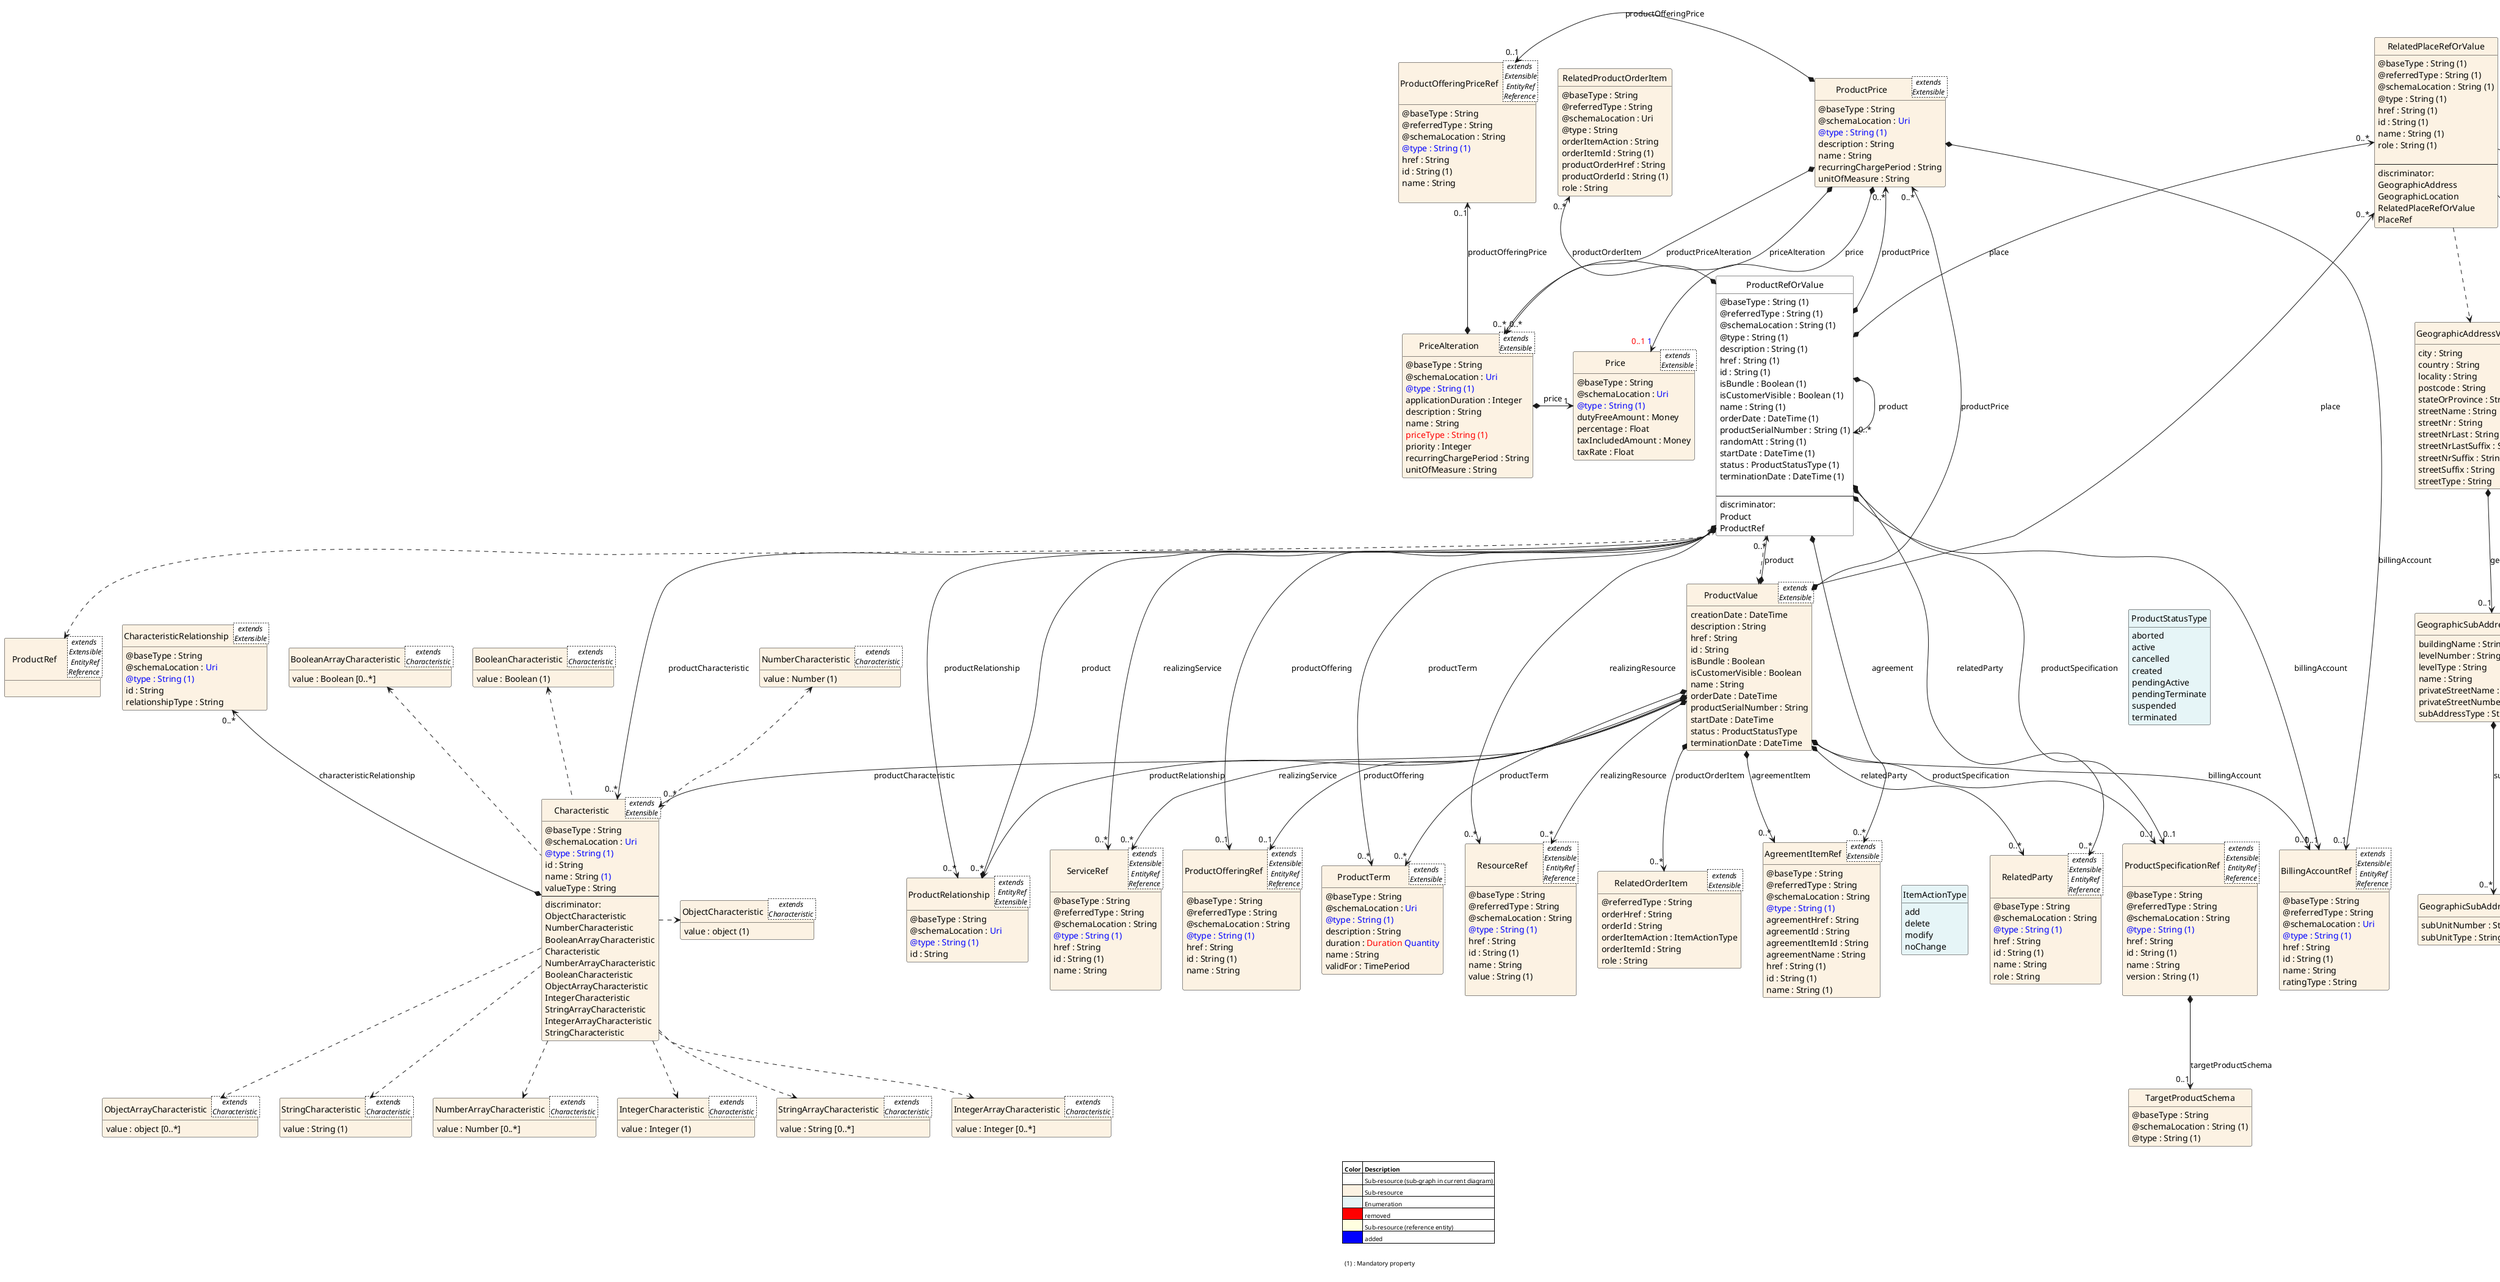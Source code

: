 @startuml
class RelatedProductOrderItem <<Resource>> {
   @baseType : String
   @referredType : String
   @schemaLocation : Uri
   @type : String
   orderItemAction : String
   {field} orderItemId : String (1)
   productOrderHref : String
   {field} productOrderId : String (1)
   role : String
}

class ProductOfferingRef<extends \nExtensible\nEntityRef\nReference > <<Resource>> {
   @baseType : String
   @referredType : String
   @schemaLocation : String
   <color:blue>{field} @type : String (1)
   href : String
   {field} id : String (1)
   name : String
   {field}//                                        //
}

class ObjectArrayCharacteristic<extends \nCharacteristic > <<Resource>> {
   value : object [0..*]
}

class ProductRef<extends \nExtensible\nEntityRef\nReference > <<Resource>> {
   {field}//                                        //
}

class ProductPrice<extends \nExtensible > <<Resource>> {
   @baseType : String
   @schemaLocation : <color:blue>Uri
   <color:blue>{field} @type : String (1)
   description : String
   name : String
   priceType : String <color:blue>(1)
   recurringChargePeriod : String
   unitOfMeasure : String
}

class PlaceRef<extends \nExtensible\nEntityRef\nReference > <<Resource>> {
   {field}//                                        //
}

class StringCharacteristic<extends \nCharacteristic > <<Resource>> {
   {field} value : String (1)
}

class GeographicAddressValue<extends \nExtensible > <<Resource>> {
   city : String
   country : String
   locality : String
   postcode : String
   stateOrProvince : String
   streetName : String
   streetNr : String
   streetNrLast : String
   streetNrLastSuffix : String
   streetNrSuffix : String
   streetSuffix : String
   streetType : String
}

class PriceAlteration<extends \nExtensible > <<Resource>> {
   @baseType : String
   @schemaLocation : <color:blue>Uri
   <color:blue>{field} @type : String (1)
   applicationDuration : Integer
   description : String
   name : String
   <color:red>{field} priceType : String (1)
   priority : Integer
   recurringChargePeriod : String
   unitOfMeasure : String
}

class TargetProductSchema <<Resource>> {
   @baseType : String
   {field} @schemaLocation : String (1)
   {field} @type : String (1)
}

class ObjectCharacteristic<extends \nCharacteristic > <<Resource>> {
   {field} value : object (1)
}

class ProductOfferingPriceRef<extends \nExtensible\nEntityRef\nReference > <<Resource>> {
   @baseType : String
   @referredType : String
   @schemaLocation : String
   <color:blue>{field} @type : String (1)
   href : String
   {field} id : String (1)
   name : String
   {field}//                                        //
}

class NumberCharacteristic<extends \nCharacteristic > <<Resource>> {
   {field} value : Number (1)
}

class ProductRelationship<extends \nEntityRef\nExtensible > <<Resource>> {
   @baseType : String
   @schemaLocation : <color:blue>Uri
   <color:blue>{field} @type : String (1)
   id : String
   relationshipType : String <color:blue>(1)
}

class GeographicLocationValue<extends \nExtensible > <<Resource>> {
   bbox : Number [0..*]
}

class RelatedPlaceRefOrValue <<Resource>> {
   {field} @baseType : String (1)
   {field} @referredType : String (1)
   {field} @schemaLocation : String (1)
   {field} @type : String (1)
   {field} href : String (1)
   {field} id : String (1)
   {field} name : String (1)
   {field} role : String (1)
   {field}//                                        //
   --
   discriminator:
   GeographicAddress
   GeographicLocation
   RelatedPlaceRefOrValue
   PlaceRef
}

class ProductTerm<extends \nExtensible > <<Resource>> {
   @baseType : String
   @schemaLocation : <color:blue>Uri
   <color:blue>{field} @type : String (1)
   description : String
   duration : <color:red>Duration <color:blue>Quantity
   name : String
   validFor : TimePeriod
}

class ProductStatusType <<Enumeration>> {
   aborted
   active
   cancelled
   created
   pendingActive
   pendingTerminate
   suspended
   terminated
}

class ProductValue<extends \nExtensible > <<Resource>> {
   creationDate : DateTime
   description : String
   href : String
   id : String
   isBundle : Boolean
   isCustomerVisible : Boolean
   name : String
   orderDate : DateTime
   productSerialNumber : String
   startDate : DateTime
   status : ProductStatusType
   terminationDate : DateTime
}

class ItemActionType <<Enumeration>> {
   add
   delete
   modify
   noChange
}

class CharacteristicRelationship<extends \nExtensible > <<Resource>> {
   @baseType : String
   @schemaLocation : <color:blue>Uri
   <color:blue>{field} @type : String (1)
   id : String
   relationshipType : String
}

class BooleanArrayCharacteristic<extends \nCharacteristic > <<Resource>> {
   value : Boolean [0..*]
}

class BillingAccountRef<extends \nExtensible\nEntityRef\nReference > <<Resource>> {
   @baseType : String
   @referredType : String
   @schemaLocation : <color:blue>Uri
   <color:blue>{field} @type : String (1)
   href : String
   {field} id : String (1)
   name : String
   ratingType : String
}

class Characteristic<extends \nExtensible > <<Resource>> {
   @baseType : String
   @schemaLocation : <color:blue>Uri
   <color:blue>{field} @type : String (1)
   id : String
   name : String <color:blue>(1)
   valueType : String
   --
   discriminator:
   ObjectCharacteristic
   NumberCharacteristic
   BooleanArrayCharacteristic
   Characteristic
   NumberArrayCharacteristic
   BooleanCharacteristic
   ObjectArrayCharacteristic
   IntegerCharacteristic
   StringArrayCharacteristic
   IntegerArrayCharacteristic
   StringCharacteristic
}

class GeographicSubAddressUnit<extends \nExtensible > <<Resource>> {
   subUnitNumber : String
   subUnitType : String
}

class ProductRefOrValue <<SubResource>> {
   {field} @baseType : String (1)
   {field} @referredType : String (1)
   {field} @schemaLocation : String (1)
   {field} @type : String (1)
   {field} description : String (1)
   {field} href : String (1)
   {field} id : String (1)
   {field} isBundle : Boolean (1)
   {field} isCustomerVisible : Boolean (1)
   {field} name : String (1)
   {field} orderDate : DateTime (1)
   {field} productSerialNumber : String (1)
   {field} randomAtt : String (1)
   {field} startDate : DateTime (1)
   {field} status : ProductStatusType (1)
   {field} terminationDate : DateTime (1)
   {field}//                                        //
   --
   discriminator:
   Product
   ProductRef
}

class Price<extends \nExtensible > <<Resource>> {
   @baseType : String
   @schemaLocation : <color:blue>Uri
   <color:blue>{field} @type : String (1)
   dutyFreeAmount : Money
   percentage : Float
   taxIncludedAmount : Money
   taxRate : Float
}

class GeographicSubAddressValue<extends \nExtensible > <<Resource>> {
   buildingName : String
   levelNumber : String
   levelType : String
   name : String
   privateStreetName : String
   privateStreetNumber : String
   subAddressType : String
}

class RelatedOrderItem<extends \nExtensible > <<Resource>> {
   @referredType : String
   orderHref : String
   orderId : String
   orderItemAction : ItemActionType
   orderItemId : String
   role : String
}

class AgreementItemRef<extends \nExtensible > <<Resource>> {
   @baseType : String
   @referredType : String
   @schemaLocation : String
   <color:blue>{field} @type : String (1)
   agreementHref : String
   agreementId : String
   agreementItemId : String
   agreementName : String
   {field} href : String (1)
   {field} id : String (1)
   {field} name : String (1)
}

class NumberArrayCharacteristic<extends \nCharacteristic > <<Resource>> {
   value : Number [0..*]
}

class BooleanCharacteristic<extends \nCharacteristic > <<Resource>> {
   {field} value : Boolean (1)
}

class IntegerCharacteristic<extends \nCharacteristic > <<Resource>> {
   {field} value : Integer (1)
}

class RelatedParty<extends \nExtensible\nEntityRef\nReference > <<Resource>> {
   @baseType : String
   @referredType : String <color:blue>(1)
   @schemaLocation : String
   <color:blue>{field} @type : String (1)
   href : String
   {field} id : String (1)
   name : String
   role : String
}

class ResourceRef<extends \nExtensible\nEntityRef\nReference > <<Resource>> {
   @baseType : String
   @referredType : String
   @schemaLocation : String
   <color:blue>{field} @type : String (1)
   href : String
   {field} id : String (1)
   name : String
   {field} value : String (1)
   {field}//                                        //
}

class StringArrayCharacteristic<extends \nCharacteristic > <<Resource>> {
   value : String [0..*]
}

class IntegerArrayCharacteristic<extends \nCharacteristic > <<Resource>> {
   value : Integer [0..*]
}

class ServiceRef<extends \nExtensible\nEntityRef\nReference > <<Resource>> {
   @baseType : String
   @referredType : String
   @schemaLocation : String
   <color:blue>{field} @type : String (1)
   href : String
   {field} id : String (1)
   name : String
   {field}//                                        //
}

class ProductSpecificationRef<extends \nExtensible\nEntityRef\nReference > <<Resource>> {
   @baseType : String
   @referredType : String
   @schemaLocation : String
   <color:blue>{field} @type : String (1)
   href : String
   {field} id : String (1)
   name : String
   {field} version : String (1)
   {field}//                                        //
}

ProductSpecificationRef *--> "0..1" TargetProductSchema : targetProductSchema

BooleanArrayCharacteristic <..  Characteristic 

RelatedOrderItem -right[hidden]->  ItemActionType 

ProductValue *--> "0..*" ProductRelationship : productRelationship

ProductOfferingRef "0..1" <--*  ProductRefOrValue : productOffering

ProductRelationship *--> "1" ProductRefOrValue : product

RelatedPlaceRefOrValue ..>  GeographicLocationValue 

Characteristic ..>  ObjectArrayCharacteristic 

Characteristic ..>  StringArrayCharacteristic 

PriceAlteration *-right-> "1" Price : price

RelatedPlaceRefOrValue ..>  GeographicAddressValue 

NumberCharacteristic <..  Characteristic 

ProductPrice *--> "0..*" PriceAlteration : productPriceAlteration

Characteristic ..>  StringCharacteristic 

RelatedParty "0..*" <--*  ProductRefOrValue : relatedParty

ProductValue -right[hidden]->  ProductStatusType 

ProductRefOrValue *--> "0..*" ProductTerm : productTerm

ProductRefOrValue *--> "0..1" ProductSpecificationRef : productSpecification

CharacteristicRelationship "0..*" <--*  Characteristic : characteristicRelationship

ProductValue *--> "0..*" RelatedParty : relatedParty

ProductRefOrValue *-left-> "0..1" BillingAccountRef : billingAccount

ProductValue *--> "0..*" ServiceRef : realizingService

ProductValue *--> "0..*" ProductTerm : productTerm

ProductRefOrValue -right[hidden]->  ProductStatusType 

ProductValue *--> "0..1" ProductSpecificationRef : productSpecification

ProductValue *--> "0..*" RelatedPlaceRefOrValue : place

ProductValue *--> "0..*" RelatedOrderItem : productOrderItem

BillingAccountRef "0..1" <--*  ProductPrice : billingAccount

ProductValue *--> "0..*" Characteristic : productCharacteristic

ProductRefOrValue ..>  ProductValue 

ProductPrice *-left-> "0..1" ProductOfferingPriceRef : productOfferingPrice

GeographicSubAddressValue *--> "0..*" GeographicSubAddressUnit : subUnit

RelatedPlaceRefOrValue ..>  PlaceRef 

ProductOfferingPriceRef "0..1" <--*  PriceAlteration : productOfferingPrice

ProductValue *--> "0..*" ResourceRef : realizingResource

ProductValue *--> "0..1" BillingAccountRef : billingAccount

ProductRefOrValue *-right-> "0..*" ProductRefOrValue : product

ProductRefOrValue ..>  ProductRef 

ProductRefOrValue *--> "0..*" ProductPrice : productPrice

ProductPrice *--> "<color:red>0..1 <color:blue>1" Price : price

Characteristic ..>  NumberArrayCharacteristic 

RelatedProductOrderItem "0..*" <--*  ProductRefOrValue : productOrderItem

RelatedPlaceRefOrValue "0..*" <--*  ProductRefOrValue : place

ProductValue *--> "0..*" AgreementItemRef : agreementItem

ProductRefOrValue *--> "0..*" ServiceRef : realizingService

Characteristic ..>  IntegerArrayCharacteristic 

RelatedPlaceRefOrValue -left[hidden]-  ProductPrice 

ProductRefOrValue "0..*" <--*  ProductValue : product

Characteristic .right.>  ObjectCharacteristic 

ProductValue *--> "0..*" ProductPrice : productPrice

ProductValue *--> "0..1" ProductOfferingRef : productOffering

ProductRefOrValue *--> "0..*" Characteristic : productCharacteristic

ProductSpecificationRef -left[hidden]-  ProductPrice 

AgreementItemRef "0..*" <--*  ProductRefOrValue : agreement

Characteristic ..>  IntegerCharacteristic 

ProductRefOrValue *--> "0..*" ResourceRef : realizingResource

GeographicAddressValue *--> "0..1" GeographicSubAddressValue : geographicSubAddress

ProductRelationship "0..*" <--*  ProductRefOrValue : productRelationship

ProductPrice *--> "0..*" PriceAlteration : priceAlteration

BooleanCharacteristic <..  Characteristic 

hide circle
hide methods
hide stereotype
show <<Enumeration>> stereotype
skinparam legend {
   borderRoundCorner 0
   borderColor red
   backgroundColor white
}
skinparam class {
   BorderColor<<Extension-1>> red
   FontColor<<Extension-1>> red
   backgroundColor<<Enumeration>> #E6F5F7
   backgroundColor<<Ref>> #FFFFE0
   backgroundColor<<Pivot>> #FFFFFFF
   backgroundColor<<Resource>> #FCF2E3
   backgroundColor<<SubResource>> #FFFFFFF
   backgroundColor<<SubResourceReference>> #FADADD
   BorderColor<<Extension-2>> blue
   FontColor<<Extension-2>> blue
}
legend 
|= <size:10>Color |= <size:10>Description |
| <#FFFFFFF> | <size:10>Sub-resource (sub-graph in current diagram) |
| <#FCF2E3> | <size:10>Sub-resource |
| <#E6F5F7> | <size:10>Enumeration |
| <#red> | <size:10>removed |
| <#FFFFE0> | <size:10>Sub-resource (reference entity) |
| <#blue> | <size:10>added |

 <size:10>(1) : Mandatory property 
endlegend 
skinparam legendBackgroundColor #transparent
skinparam legendBorderColor #transparent
@enduml
